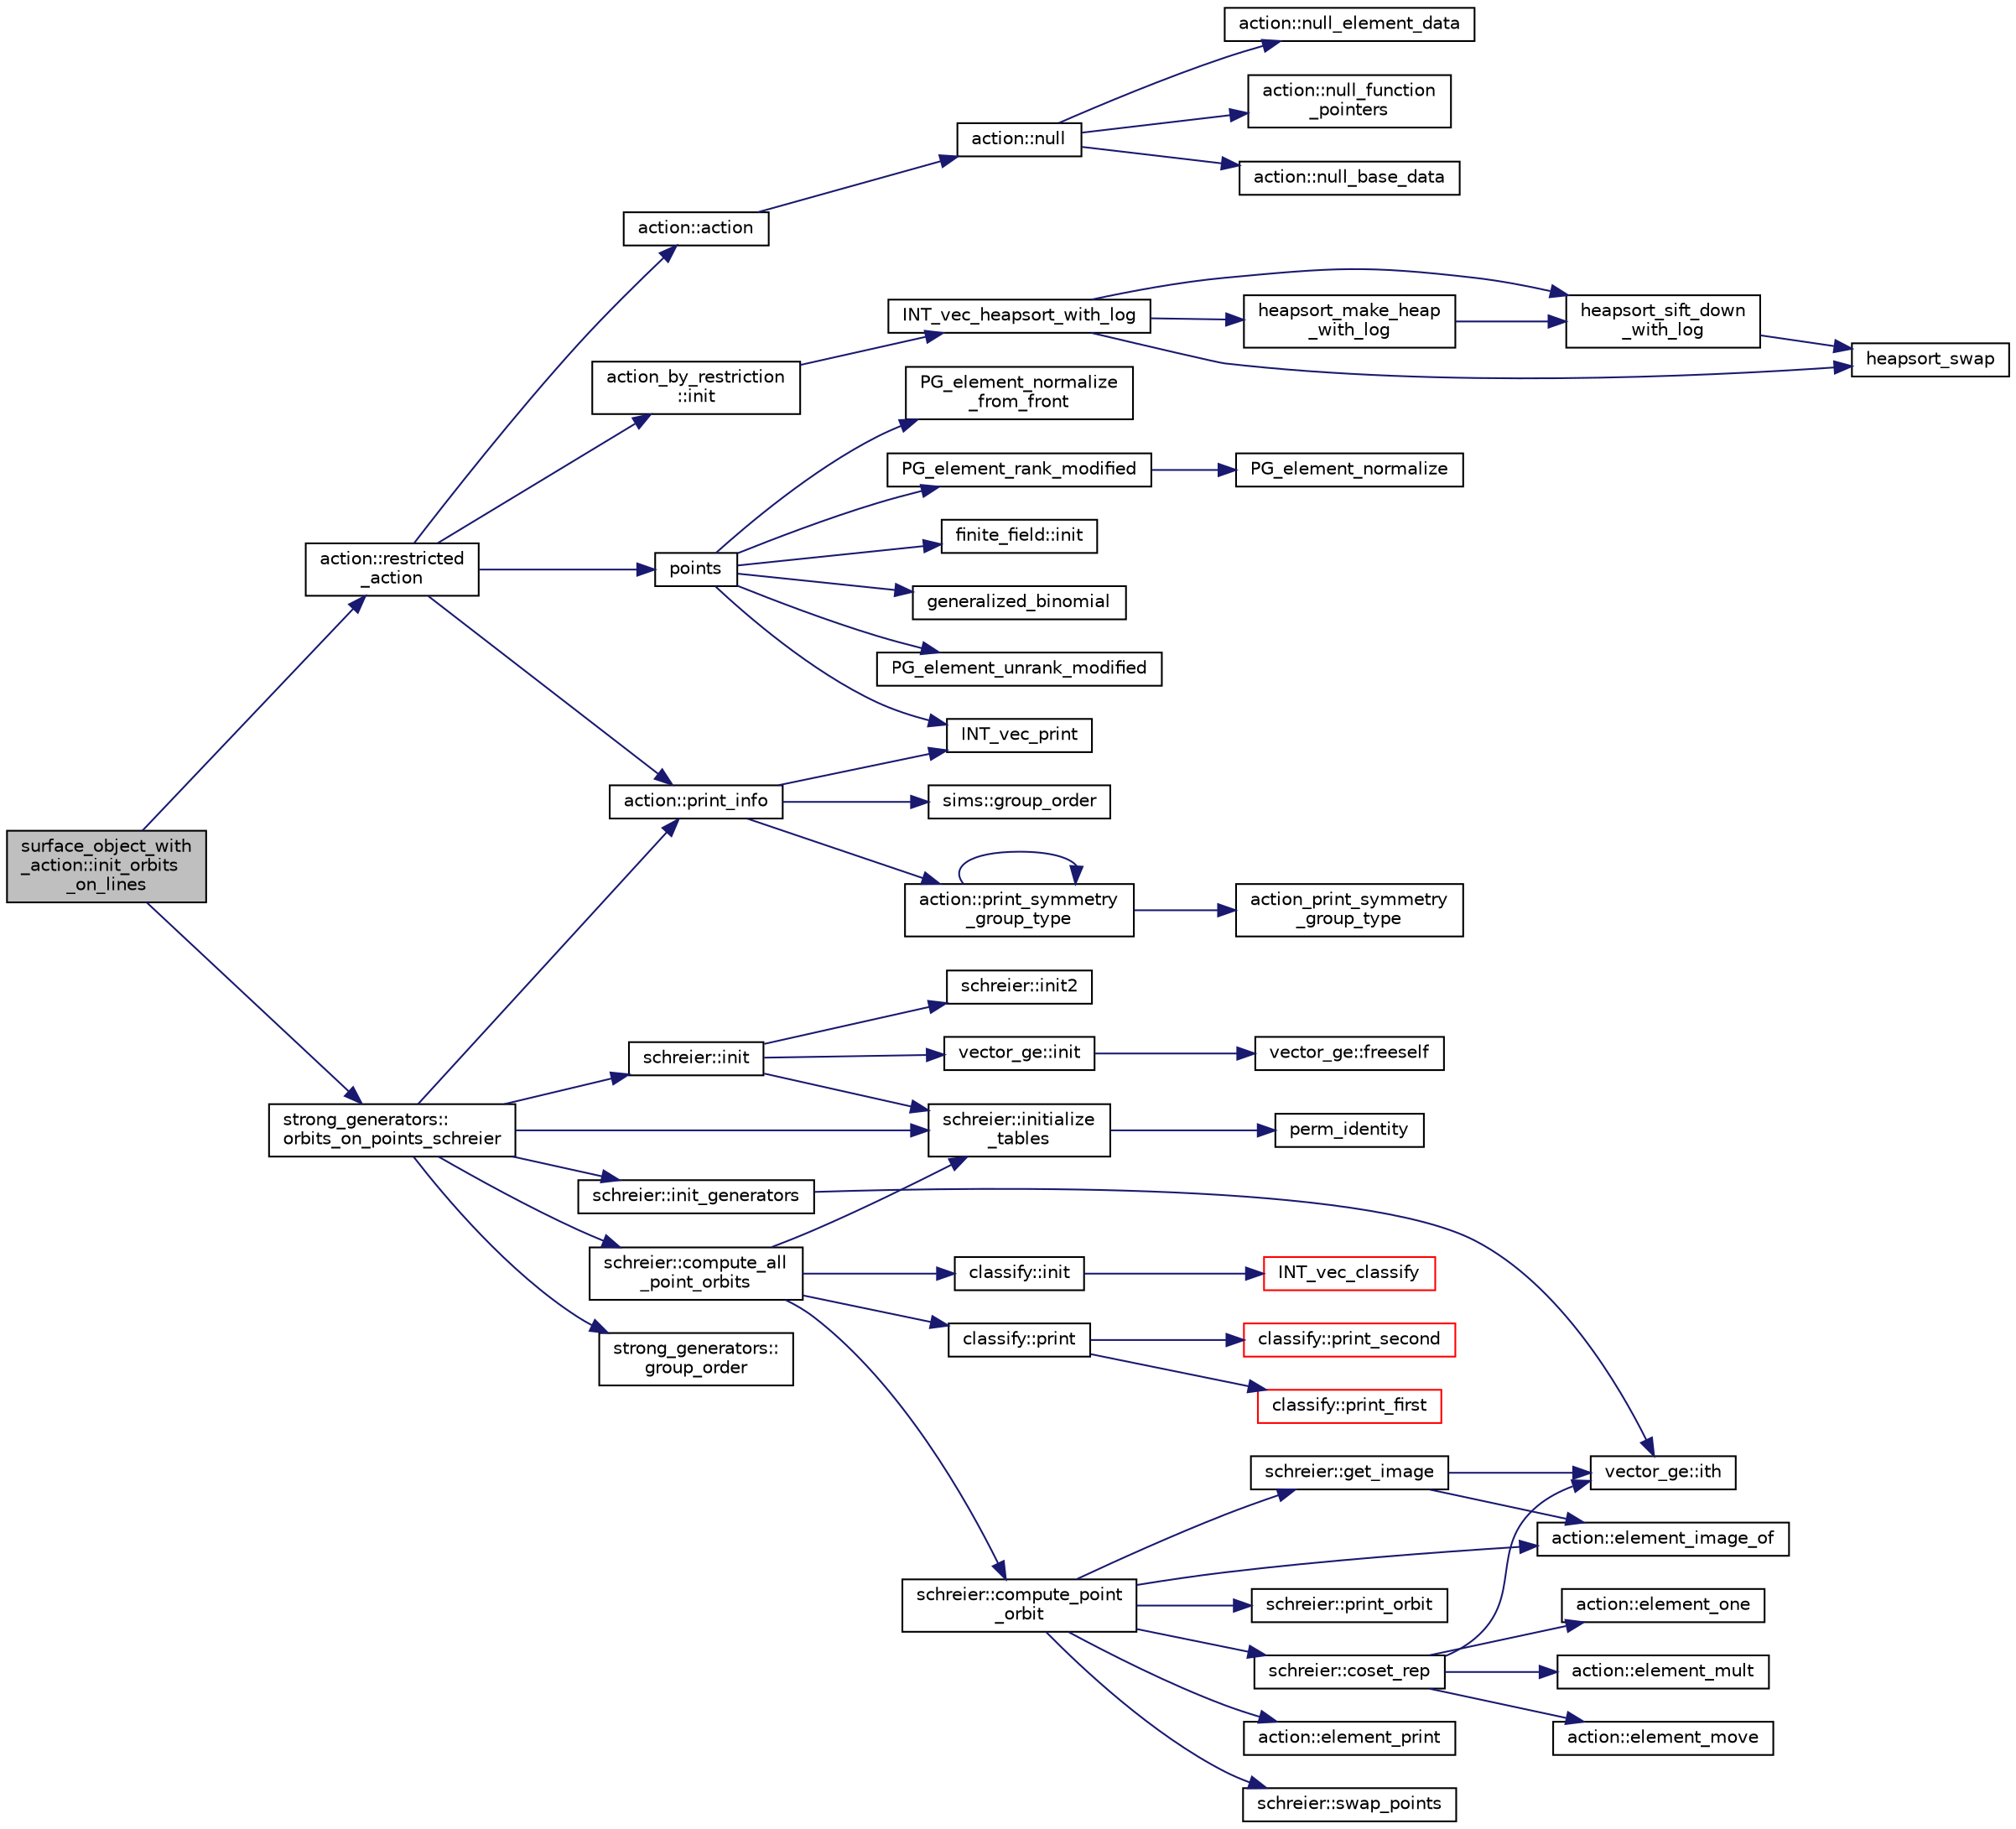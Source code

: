 digraph "surface_object_with_action::init_orbits_on_lines"
{
  edge [fontname="Helvetica",fontsize="10",labelfontname="Helvetica",labelfontsize="10"];
  node [fontname="Helvetica",fontsize="10",shape=record];
  rankdir="LR";
  Node1508 [label="surface_object_with\l_action::init_orbits\l_on_lines",height=0.2,width=0.4,color="black", fillcolor="grey75", style="filled", fontcolor="black"];
  Node1508 -> Node1509 [color="midnightblue",fontsize="10",style="solid",fontname="Helvetica"];
  Node1509 [label="action::restricted\l_action",height=0.2,width=0.4,color="black", fillcolor="white", style="filled",URL="$d2/d86/classaction.html#aa48c1a9e221977b149eb0d8826705b62"];
  Node1509 -> Node1510 [color="midnightblue",fontsize="10",style="solid",fontname="Helvetica"];
  Node1510 [label="action::print_info",height=0.2,width=0.4,color="black", fillcolor="white", style="filled",URL="$d2/d86/classaction.html#a6f89e493e5c5a32e5c3b8963d438ce86"];
  Node1510 -> Node1511 [color="midnightblue",fontsize="10",style="solid",fontname="Helvetica"];
  Node1511 [label="action::print_symmetry\l_group_type",height=0.2,width=0.4,color="black", fillcolor="white", style="filled",URL="$d2/d86/classaction.html#aed811766c7e64fe2c853df8b0b67aa6e"];
  Node1511 -> Node1512 [color="midnightblue",fontsize="10",style="solid",fontname="Helvetica"];
  Node1512 [label="action_print_symmetry\l_group_type",height=0.2,width=0.4,color="black", fillcolor="white", style="filled",URL="$d5/d90/action__global_8_c.html#a03666b9440c4962148eba7905b9f843c"];
  Node1511 -> Node1511 [color="midnightblue",fontsize="10",style="solid",fontname="Helvetica"];
  Node1510 -> Node1513 [color="midnightblue",fontsize="10",style="solid",fontname="Helvetica"];
  Node1513 [label="INT_vec_print",height=0.2,width=0.4,color="black", fillcolor="white", style="filled",URL="$df/dbf/sajeeb_8_c.html#a79a5901af0b47dd0d694109543c027fe"];
  Node1510 -> Node1514 [color="midnightblue",fontsize="10",style="solid",fontname="Helvetica"];
  Node1514 [label="sims::group_order",height=0.2,width=0.4,color="black", fillcolor="white", style="filled",URL="$d9/df3/classsims.html#aa442445175656570fa35febbe790efad"];
  Node1509 -> Node1515 [color="midnightblue",fontsize="10",style="solid",fontname="Helvetica"];
  Node1515 [label="action::action",height=0.2,width=0.4,color="black", fillcolor="white", style="filled",URL="$d2/d86/classaction.html#a108adb38ad362aeb55cf40b9de38bb16"];
  Node1515 -> Node1516 [color="midnightblue",fontsize="10",style="solid",fontname="Helvetica"];
  Node1516 [label="action::null",height=0.2,width=0.4,color="black", fillcolor="white", style="filled",URL="$d2/d86/classaction.html#af05ce222a97a1eff5f692b9193dee125"];
  Node1516 -> Node1517 [color="midnightblue",fontsize="10",style="solid",fontname="Helvetica"];
  Node1517 [label="action::null_base_data",height=0.2,width=0.4,color="black", fillcolor="white", style="filled",URL="$d2/d86/classaction.html#a09d62a3dd408d1c0704b380b26f72fb0"];
  Node1516 -> Node1518 [color="midnightblue",fontsize="10",style="solid",fontname="Helvetica"];
  Node1518 [label="action::null_element_data",height=0.2,width=0.4,color="black", fillcolor="white", style="filled",URL="$d2/d86/classaction.html#a90cd98bea15f55a3c25cb9c6b68685df"];
  Node1516 -> Node1519 [color="midnightblue",fontsize="10",style="solid",fontname="Helvetica"];
  Node1519 [label="action::null_function\l_pointers",height=0.2,width=0.4,color="black", fillcolor="white", style="filled",URL="$d2/d86/classaction.html#a1359d74a665e82a098fba5c1c1249dde"];
  Node1509 -> Node1520 [color="midnightblue",fontsize="10",style="solid",fontname="Helvetica"];
  Node1520 [label="action_by_restriction\l::init",height=0.2,width=0.4,color="black", fillcolor="white", style="filled",URL="$d1/d7e/classaction__by__restriction.html#af98e88c513afe51527082f11aac571f8"];
  Node1520 -> Node1521 [color="midnightblue",fontsize="10",style="solid",fontname="Helvetica"];
  Node1521 [label="INT_vec_heapsort_with_log",height=0.2,width=0.4,color="black", fillcolor="white", style="filled",URL="$d5/de2/foundations_2data__structures_2data__structures_8h.html#a9d838c341cd204ed79499960a8ed393d"];
  Node1521 -> Node1522 [color="midnightblue",fontsize="10",style="solid",fontname="Helvetica"];
  Node1522 [label="heapsort_make_heap\l_with_log",height=0.2,width=0.4,color="black", fillcolor="white", style="filled",URL="$d4/dd7/sorting_8_c.html#a100d0747647500480fe5dc76ff98cee5"];
  Node1522 -> Node1523 [color="midnightblue",fontsize="10",style="solid",fontname="Helvetica"];
  Node1523 [label="heapsort_sift_down\l_with_log",height=0.2,width=0.4,color="black", fillcolor="white", style="filled",URL="$d4/dd7/sorting_8_c.html#ac7af225fae479a93d6957f79734ba2a6"];
  Node1523 -> Node1524 [color="midnightblue",fontsize="10",style="solid",fontname="Helvetica"];
  Node1524 [label="heapsort_swap",height=0.2,width=0.4,color="black", fillcolor="white", style="filled",URL="$d4/dd7/sorting_8_c.html#a8f048362e6065297b19b6975bcbbfcc6"];
  Node1521 -> Node1524 [color="midnightblue",fontsize="10",style="solid",fontname="Helvetica"];
  Node1521 -> Node1523 [color="midnightblue",fontsize="10",style="solid",fontname="Helvetica"];
  Node1509 -> Node1525 [color="midnightblue",fontsize="10",style="solid",fontname="Helvetica"];
  Node1525 [label="points",height=0.2,width=0.4,color="black", fillcolor="white", style="filled",URL="$d7/d83/points_8_c.html#a8a498513b4415e1a4628a70fb6b26817"];
  Node1525 -> Node1526 [color="midnightblue",fontsize="10",style="solid",fontname="Helvetica"];
  Node1526 [label="finite_field::init",height=0.2,width=0.4,color="black", fillcolor="white", style="filled",URL="$df/d5a/classfinite__field.html#a13e75e8165b27464935b50368ee8313c"];
  Node1525 -> Node1527 [color="midnightblue",fontsize="10",style="solid",fontname="Helvetica"];
  Node1527 [label="generalized_binomial",height=0.2,width=0.4,color="black", fillcolor="white", style="filled",URL="$d2/d7c/combinatorics_8_c.html#a24762dc22e45175d18ec1ec1d2556ae8"];
  Node1525 -> Node1528 [color="midnightblue",fontsize="10",style="solid",fontname="Helvetica"];
  Node1528 [label="PG_element_unrank_modified",height=0.2,width=0.4,color="black", fillcolor="white", style="filled",URL="$d4/d67/geometry_8h.html#a83ae9b605d496f6a90345303f6efae64"];
  Node1525 -> Node1513 [color="midnightblue",fontsize="10",style="solid",fontname="Helvetica"];
  Node1525 -> Node1529 [color="midnightblue",fontsize="10",style="solid",fontname="Helvetica"];
  Node1529 [label="PG_element_normalize\l_from_front",height=0.2,width=0.4,color="black", fillcolor="white", style="filled",URL="$d4/d67/geometry_8h.html#af675caf5f9975573455c8d93cb56bf95"];
  Node1525 -> Node1530 [color="midnightblue",fontsize="10",style="solid",fontname="Helvetica"];
  Node1530 [label="PG_element_rank_modified",height=0.2,width=0.4,color="black", fillcolor="white", style="filled",URL="$d4/d67/geometry_8h.html#a9cd1a8bf5b88a038e33862f6c2c3dd36"];
  Node1530 -> Node1531 [color="midnightblue",fontsize="10",style="solid",fontname="Helvetica"];
  Node1531 [label="PG_element_normalize",height=0.2,width=0.4,color="black", fillcolor="white", style="filled",URL="$df/de4/projective_8_c.html#a5a4c3c1158bad6bab0d786c616bd0996"];
  Node1508 -> Node1532 [color="midnightblue",fontsize="10",style="solid",fontname="Helvetica"];
  Node1532 [label="strong_generators::\lorbits_on_points_schreier",height=0.2,width=0.4,color="black", fillcolor="white", style="filled",URL="$dc/d09/classstrong__generators.html#adf3f35989ff7ac9fdbcf0a4e241eef9f"];
  Node1532 -> Node1533 [color="midnightblue",fontsize="10",style="solid",fontname="Helvetica"];
  Node1533 [label="strong_generators::\lgroup_order",height=0.2,width=0.4,color="black", fillcolor="white", style="filled",URL="$dc/d09/classstrong__generators.html#a91f453c2bfd6502b96f4b4eed16beb20"];
  Node1532 -> Node1510 [color="midnightblue",fontsize="10",style="solid",fontname="Helvetica"];
  Node1532 -> Node1534 [color="midnightblue",fontsize="10",style="solid",fontname="Helvetica"];
  Node1534 [label="schreier::init",height=0.2,width=0.4,color="black", fillcolor="white", style="filled",URL="$d3/dd6/classschreier.html#a7443bebde2aa08acae16c0ff29c9abcf"];
  Node1534 -> Node1535 [color="midnightblue",fontsize="10",style="solid",fontname="Helvetica"];
  Node1535 [label="vector_ge::init",height=0.2,width=0.4,color="black", fillcolor="white", style="filled",URL="$d4/d6e/classvector__ge.html#afe1d6befd1f1501e6be34afbaa9d30a8"];
  Node1535 -> Node1536 [color="midnightblue",fontsize="10",style="solid",fontname="Helvetica"];
  Node1536 [label="vector_ge::freeself",height=0.2,width=0.4,color="black", fillcolor="white", style="filled",URL="$d4/d6e/classvector__ge.html#aa002e4b715cc73a9b8b367d29700b452"];
  Node1534 -> Node1537 [color="midnightblue",fontsize="10",style="solid",fontname="Helvetica"];
  Node1537 [label="schreier::initialize\l_tables",height=0.2,width=0.4,color="black", fillcolor="white", style="filled",URL="$d3/dd6/classschreier.html#acccc16670f88b14ddc69856cd5c0b36d"];
  Node1537 -> Node1538 [color="midnightblue",fontsize="10",style="solid",fontname="Helvetica"];
  Node1538 [label="perm_identity",height=0.2,width=0.4,color="black", fillcolor="white", style="filled",URL="$d2/d7c/combinatorics_8_c.html#aebc54d3f9c31f253ae53e3eb3b386208"];
  Node1534 -> Node1539 [color="midnightblue",fontsize="10",style="solid",fontname="Helvetica"];
  Node1539 [label="schreier::init2",height=0.2,width=0.4,color="black", fillcolor="white", style="filled",URL="$d3/dd6/classschreier.html#aef6a65e2f39bd9e14c61139c4f97f4c3"];
  Node1532 -> Node1537 [color="midnightblue",fontsize="10",style="solid",fontname="Helvetica"];
  Node1532 -> Node1540 [color="midnightblue",fontsize="10",style="solid",fontname="Helvetica"];
  Node1540 [label="schreier::init_generators",height=0.2,width=0.4,color="black", fillcolor="white", style="filled",URL="$d3/dd6/classschreier.html#a04fd581636085a7414e1b5d1004e44e0"];
  Node1540 -> Node1541 [color="midnightblue",fontsize="10",style="solid",fontname="Helvetica"];
  Node1541 [label="vector_ge::ith",height=0.2,width=0.4,color="black", fillcolor="white", style="filled",URL="$d4/d6e/classvector__ge.html#a1ff002e8b746a9beb119d57dcd4a15ff"];
  Node1532 -> Node1542 [color="midnightblue",fontsize="10",style="solid",fontname="Helvetica"];
  Node1542 [label="schreier::compute_all\l_point_orbits",height=0.2,width=0.4,color="black", fillcolor="white", style="filled",URL="$d3/dd6/classschreier.html#a1deec048f51f380bc3476d4cd4d95e94"];
  Node1542 -> Node1537 [color="midnightblue",fontsize="10",style="solid",fontname="Helvetica"];
  Node1542 -> Node1543 [color="midnightblue",fontsize="10",style="solid",fontname="Helvetica"];
  Node1543 [label="schreier::compute_point\l_orbit",height=0.2,width=0.4,color="black", fillcolor="white", style="filled",URL="$d3/dd6/classschreier.html#a429138e463c8c25dddd8557340ed9edd"];
  Node1543 -> Node1544 [color="midnightblue",fontsize="10",style="solid",fontname="Helvetica"];
  Node1544 [label="schreier::swap_points",height=0.2,width=0.4,color="black", fillcolor="white", style="filled",URL="$d3/dd6/classschreier.html#a2ffcc9098873cfbd14eca34ab4827db7"];
  Node1543 -> Node1545 [color="midnightblue",fontsize="10",style="solid",fontname="Helvetica"];
  Node1545 [label="schreier::get_image",height=0.2,width=0.4,color="black", fillcolor="white", style="filled",URL="$d3/dd6/classschreier.html#a1fd2d08cb31c9e4357e124554ca2773f"];
  Node1545 -> Node1546 [color="midnightblue",fontsize="10",style="solid",fontname="Helvetica"];
  Node1546 [label="action::element_image_of",height=0.2,width=0.4,color="black", fillcolor="white", style="filled",URL="$d2/d86/classaction.html#ae09559d4537a048fc860f8a74a31393d"];
  Node1545 -> Node1541 [color="midnightblue",fontsize="10",style="solid",fontname="Helvetica"];
  Node1543 -> Node1547 [color="midnightblue",fontsize="10",style="solid",fontname="Helvetica"];
  Node1547 [label="schreier::print_orbit",height=0.2,width=0.4,color="black", fillcolor="white", style="filled",URL="$d3/dd6/classschreier.html#ac30bbfe09706ff8ccaf27c2cf8074594"];
  Node1543 -> Node1548 [color="midnightblue",fontsize="10",style="solid",fontname="Helvetica"];
  Node1548 [label="schreier::coset_rep",height=0.2,width=0.4,color="black", fillcolor="white", style="filled",URL="$d3/dd6/classschreier.html#a7889b8702372092df4fd05150ee8fdda"];
  Node1548 -> Node1541 [color="midnightblue",fontsize="10",style="solid",fontname="Helvetica"];
  Node1548 -> Node1549 [color="midnightblue",fontsize="10",style="solid",fontname="Helvetica"];
  Node1549 [label="action::element_mult",height=0.2,width=0.4,color="black", fillcolor="white", style="filled",URL="$d2/d86/classaction.html#ae9e36b2cae1f0f7bd7144097fa9a34b3"];
  Node1548 -> Node1550 [color="midnightblue",fontsize="10",style="solid",fontname="Helvetica"];
  Node1550 [label="action::element_move",height=0.2,width=0.4,color="black", fillcolor="white", style="filled",URL="$d2/d86/classaction.html#a550947491bbb534d3d7951f50198a874"];
  Node1548 -> Node1551 [color="midnightblue",fontsize="10",style="solid",fontname="Helvetica"];
  Node1551 [label="action::element_one",height=0.2,width=0.4,color="black", fillcolor="white", style="filled",URL="$d2/d86/classaction.html#a780a105daf04d6d1fe7e2f63b3c88e3b"];
  Node1543 -> Node1552 [color="midnightblue",fontsize="10",style="solid",fontname="Helvetica"];
  Node1552 [label="action::element_print",height=0.2,width=0.4,color="black", fillcolor="white", style="filled",URL="$d2/d86/classaction.html#ae38c3ef3c1125213733d63c6fc3c40cd"];
  Node1543 -> Node1546 [color="midnightblue",fontsize="10",style="solid",fontname="Helvetica"];
  Node1542 -> Node1553 [color="midnightblue",fontsize="10",style="solid",fontname="Helvetica"];
  Node1553 [label="classify::init",height=0.2,width=0.4,color="black", fillcolor="white", style="filled",URL="$d9/d43/classclassify.html#afc24c64267d646d1f83ea39a7c66bde3"];
  Node1553 -> Node1554 [color="midnightblue",fontsize="10",style="solid",fontname="Helvetica"];
  Node1554 [label="INT_vec_classify",height=0.2,width=0.4,color="red", fillcolor="white", style="filled",URL="$d5/de2/foundations_2data__structures_2data__structures_8h.html#ad4176bee048e4f036f8b9d6dd986e0f9"];
  Node1542 -> Node1563 [color="midnightblue",fontsize="10",style="solid",fontname="Helvetica"];
  Node1563 [label="classify::print",height=0.2,width=0.4,color="black", fillcolor="white", style="filled",URL="$d9/d43/classclassify.html#a56d1941250d46f68a41566aac4331bc1"];
  Node1563 -> Node1564 [color="midnightblue",fontsize="10",style="solid",fontname="Helvetica"];
  Node1564 [label="classify::print_second",height=0.2,width=0.4,color="red", fillcolor="white", style="filled",URL="$d9/d43/classclassify.html#aec34d8d2847195bb8439d726211fee00"];
  Node1563 -> Node1567 [color="midnightblue",fontsize="10",style="solid",fontname="Helvetica"];
  Node1567 [label="classify::print_first",height=0.2,width=0.4,color="red", fillcolor="white", style="filled",URL="$d9/d43/classclassify.html#aaedd26ac3ddbd0099743eb4b47a8949e"];
}
